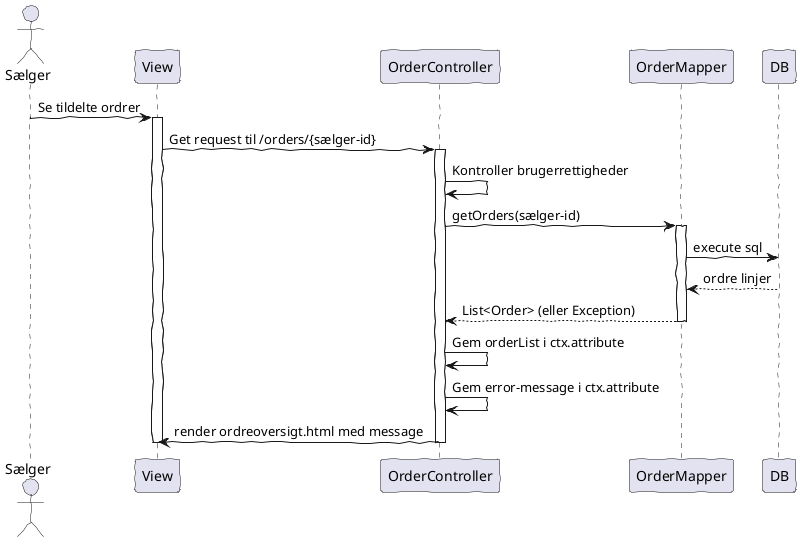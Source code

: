 @startuml
'https://plantuml.com/sequence-diagram
!pragma layout smetana
skinparam handwritten true

actor Sælger
participant View as V
participant "OrderController" as C
participant "OrderMapper" as M
participant DB


Sælger -> V: Se tildelte ordrer
activate V

V -> C: Get request til /orders/{sælger-id}
activate C
C -> C: Kontroller brugerrettigheder
C -> M: getOrders(sælger-id)
activate M
M -> DB: execute sql
DB --> M: ordre linjer
M --> C: List<Order> (eller Exception)
deactivate M
C -> C: Gem orderList i ctx.attribute
C -> C: Gem error-message i ctx.attribute
C -> V: render ordreoversigt.html med message
deactivate C

deactivate V

@enduml